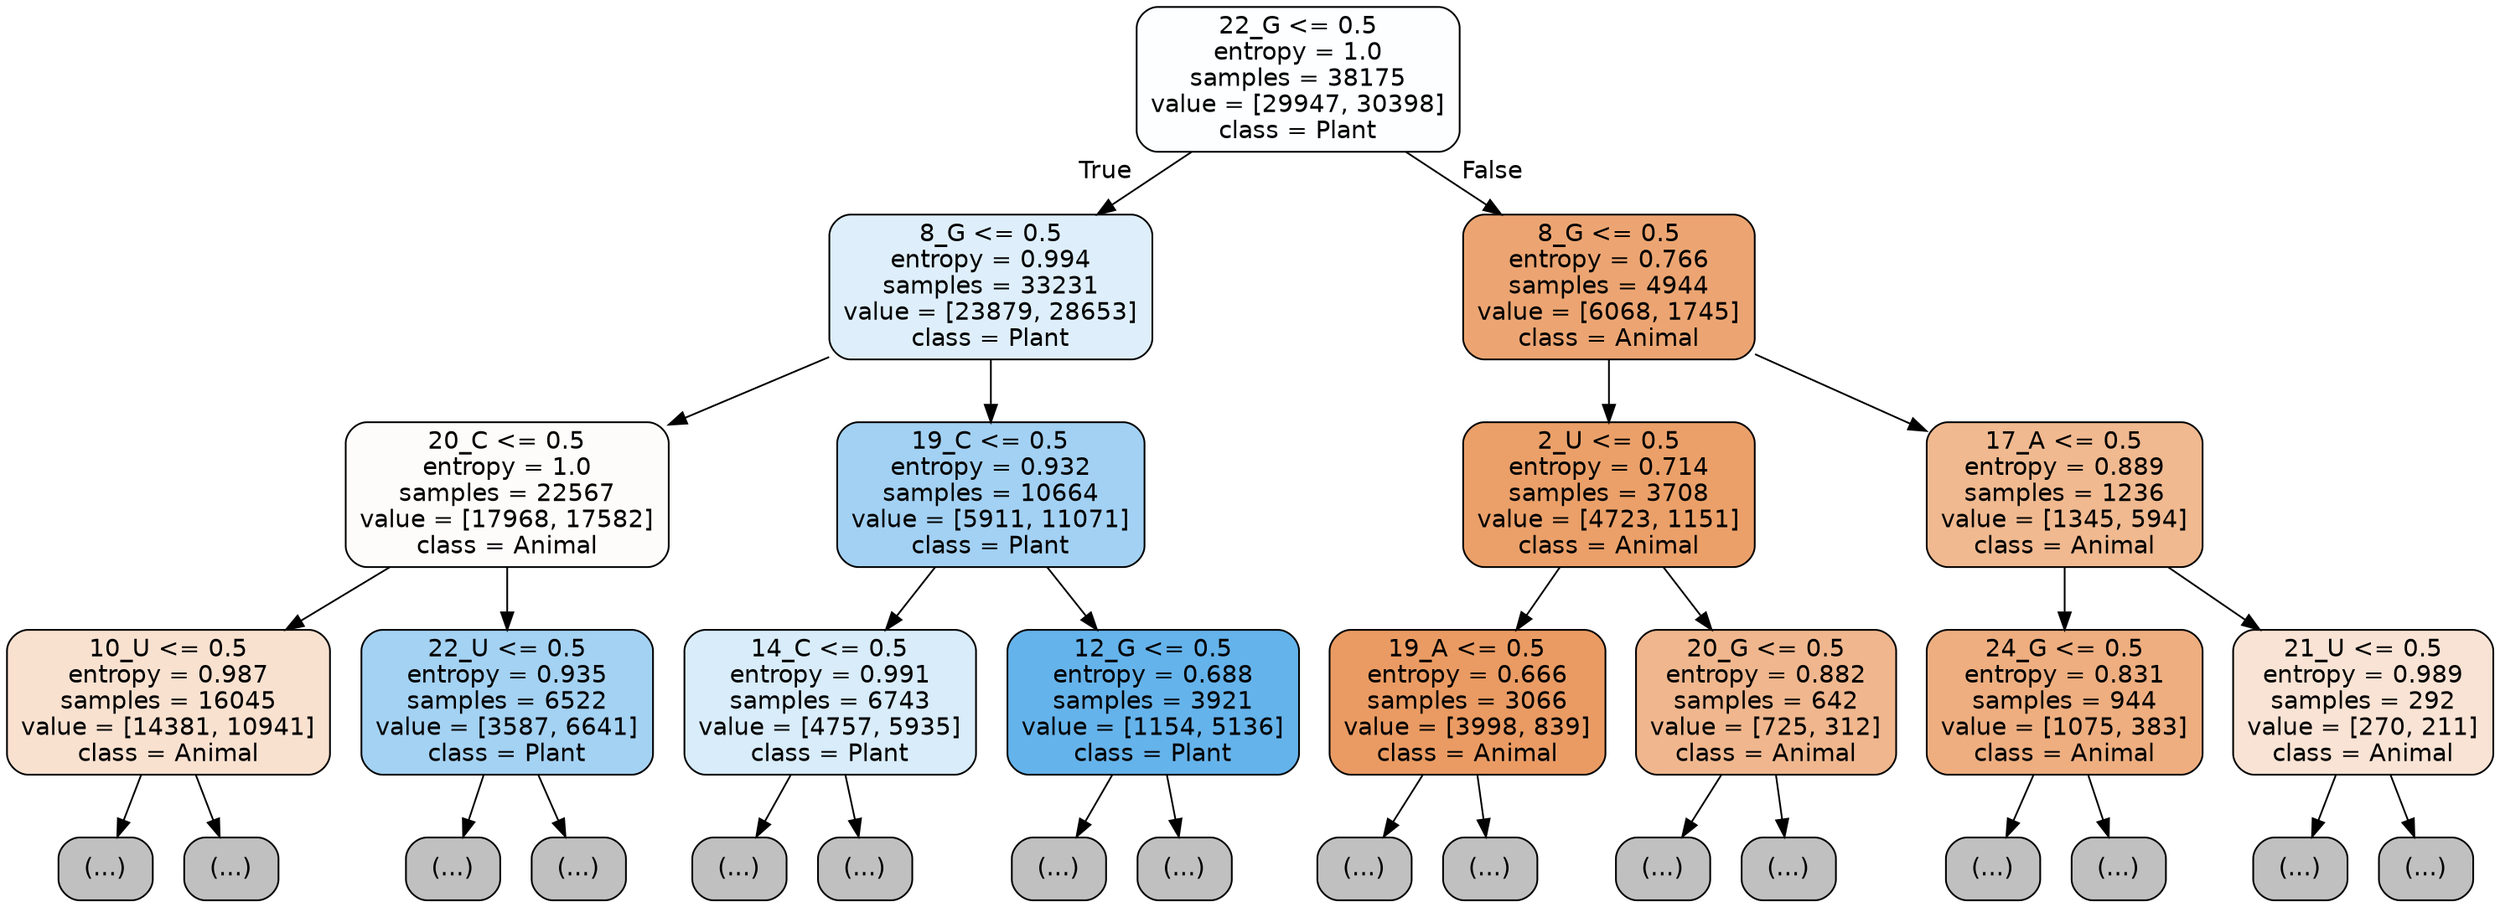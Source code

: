 digraph Tree {
node [shape=box, style="filled, rounded", color="black", fontname="helvetica"] ;
edge [fontname="helvetica"] ;
0 [label="22_G <= 0.5\nentropy = 1.0\nsamples = 38175\nvalue = [29947, 30398]\nclass = Plant", fillcolor="#fcfeff"] ;
1 [label="8_G <= 0.5\nentropy = 0.994\nsamples = 33231\nvalue = [23879, 28653]\nclass = Plant", fillcolor="#deeffb"] ;
0 -> 1 [labeldistance=2.5, labelangle=45, headlabel="True"] ;
2 [label="20_C <= 0.5\nentropy = 1.0\nsamples = 22567\nvalue = [17968, 17582]\nclass = Animal", fillcolor="#fefcfb"] ;
1 -> 2 ;
3 [label="10_U <= 0.5\nentropy = 0.987\nsamples = 16045\nvalue = [14381, 10941]\nclass = Animal", fillcolor="#f9e1d0"] ;
2 -> 3 ;
4 [label="(...)", fillcolor="#C0C0C0"] ;
3 -> 4 ;
6199 [label="(...)", fillcolor="#C0C0C0"] ;
3 -> 6199 ;
8434 [label="22_U <= 0.5\nentropy = 0.935\nsamples = 6522\nvalue = [3587, 6641]\nclass = Plant", fillcolor="#a4d2f3"] ;
2 -> 8434 ;
8435 [label="(...)", fillcolor="#C0C0C0"] ;
8434 -> 8435 ;
10640 [label="(...)", fillcolor="#C0C0C0"] ;
8434 -> 10640 ;
10995 [label="19_C <= 0.5\nentropy = 0.932\nsamples = 10664\nvalue = [5911, 11071]\nclass = Plant", fillcolor="#a3d1f3"] ;
1 -> 10995 ;
10996 [label="14_C <= 0.5\nentropy = 0.991\nsamples = 6743\nvalue = [4757, 5935]\nclass = Plant", fillcolor="#d8ecfa"] ;
10995 -> 10996 ;
10997 [label="(...)", fillcolor="#C0C0C0"] ;
10996 -> 10997 ;
13416 [label="(...)", fillcolor="#C0C0C0"] ;
10996 -> 13416 ;
14039 [label="12_G <= 0.5\nentropy = 0.688\nsamples = 3921\nvalue = [1154, 5136]\nclass = Plant", fillcolor="#65b3eb"] ;
10995 -> 14039 ;
14040 [label="(...)", fillcolor="#C0C0C0"] ;
14039 -> 14040 ;
14757 [label="(...)", fillcolor="#C0C0C0"] ;
14039 -> 14757 ;
15046 [label="8_G <= 0.5\nentropy = 0.766\nsamples = 4944\nvalue = [6068, 1745]\nclass = Animal", fillcolor="#eca572"] ;
0 -> 15046 [labeldistance=2.5, labelangle=-45, headlabel="False"] ;
15047 [label="2_U <= 0.5\nentropy = 0.714\nsamples = 3708\nvalue = [4723, 1151]\nclass = Animal", fillcolor="#eba069"] ;
15046 -> 15047 ;
15048 [label="19_A <= 0.5\nentropy = 0.666\nsamples = 3066\nvalue = [3998, 839]\nclass = Animal", fillcolor="#ea9b63"] ;
15047 -> 15048 ;
15049 [label="(...)", fillcolor="#C0C0C0"] ;
15048 -> 15049 ;
15884 [label="(...)", fillcolor="#C0C0C0"] ;
15048 -> 15884 ;
16127 [label="20_G <= 0.5\nentropy = 0.882\nsamples = 642\nvalue = [725, 312]\nclass = Animal", fillcolor="#f0b78e"] ;
15047 -> 16127 ;
16128 [label="(...)", fillcolor="#C0C0C0"] ;
16127 -> 16128 ;
16415 [label="(...)", fillcolor="#C0C0C0"] ;
16127 -> 16415 ;
16496 [label="17_A <= 0.5\nentropy = 0.889\nsamples = 1236\nvalue = [1345, 594]\nclass = Animal", fillcolor="#f0b990"] ;
15046 -> 16496 ;
16497 [label="24_G <= 0.5\nentropy = 0.831\nsamples = 944\nvalue = [1075, 383]\nclass = Animal", fillcolor="#eeae80"] ;
16496 -> 16497 ;
16498 [label="(...)", fillcolor="#C0C0C0"] ;
16497 -> 16498 ;
16895 [label="(...)", fillcolor="#C0C0C0"] ;
16497 -> 16895 ;
16916 [label="21_U <= 0.5\nentropy = 0.989\nsamples = 292\nvalue = [270, 211]\nclass = Animal", fillcolor="#f9e3d4"] ;
16496 -> 16916 ;
16917 [label="(...)", fillcolor="#C0C0C0"] ;
16916 -> 16917 ;
17032 [label="(...)", fillcolor="#C0C0C0"] ;
16916 -> 17032 ;
}